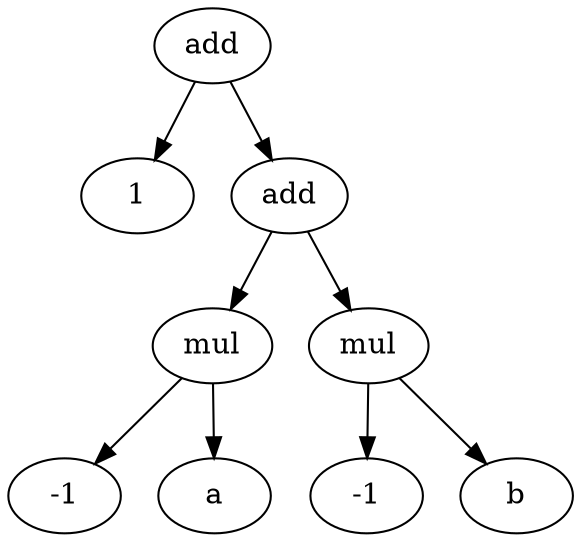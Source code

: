 digraph popoterie {
    node0x82dbc68 [label="add"];
    node0x82dbc68 -> node0x82dbb30 [color=black];
    node0x82dbb30 [label="1"];
    node0x82dbc68 -> node0x82dbc30 [color=black];
    node0x82dbc30 [label="add"];
    node0x82dbc30 -> node0x82db9a0 [color=black];
    node0x82db9a0 [label="mul"];
    node0x82db9a0 -> node0x82db958 [color=black];
    node0x82db958 [label="-1"];
    node0x82db9a0 -> node0x82da510 [color=black];
    node0x82da510 [label="a"];
    node0x82dbc30 -> node0x82dbbf8 [color=black];
    node0x82dbbf8 [label="mul"];
    node0x82dbbf8 -> node0x82dbbb0 [color=black];
    node0x82dbbb0 [label="-1"];
    node0x82dbbf8 -> node0x82db040 [color=black];
    node0x82db040 [label="b"];
}
